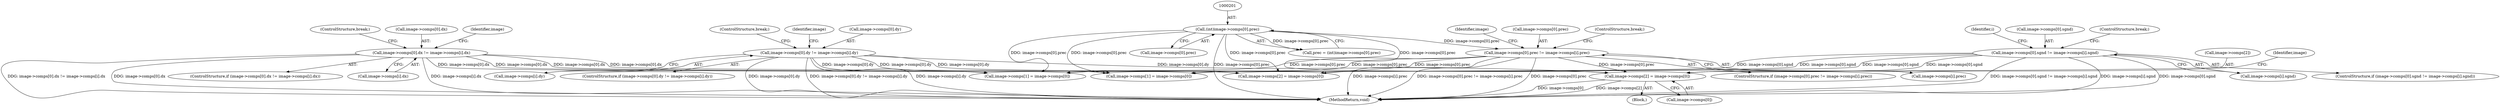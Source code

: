 digraph "0_openjpeg_2e5ab1d9987831c981ff05862e8ccf1381ed58ea@array" {
"1001394" [label="(Call,image->comps[2] = image->comps[0])"];
"1000294" [label="(Call,image->comps[0].sgnd != image->comps[i].sgnd)"];
"1000276" [label="(Call,image->comps[0].prec != image->comps[i].prec)"];
"1000200" [label="(Call,(int)image->comps[0].prec)"];
"1000240" [label="(Call,image->comps[0].dx != image->comps[i].dx)"];
"1000258" [label="(Call,image->comps[0].dy != image->comps[i].dy)"];
"1000274" [label="(ControlStructure,break;)"];
"1000280" [label="(Identifier,image)"];
"1000275" [label="(ControlStructure,if (image->comps[0].prec != image->comps[i].prec))"];
"1000256" [label="(ControlStructure,break;)"];
"1000294" [label="(Call,image->comps[0].sgnd != image->comps[i].sgnd)"];
"1000302" [label="(Call,image->comps[i].sgnd)"];
"1000293" [label="(ControlStructure,if (image->comps[0].sgnd != image->comps[i].sgnd))"];
"1001097" [label="(Call,image->comps[1] = image->comps[0])"];
"1000298" [label="(Identifier,image)"];
"1001383" [label="(Call,image->comps[1] = image->comps[0])"];
"1000237" [label="(Identifier,i)"];
"1000277" [label="(Call,image->comps[0].prec)"];
"1001395" [label="(Call,image->comps[2])"];
"1000202" [label="(Call,image->comps[0].prec)"];
"1000239" [label="(ControlStructure,if (image->comps[0].dx != image->comps[i].dx))"];
"1000241" [label="(Call,image->comps[0].dx)"];
"1000257" [label="(ControlStructure,if (image->comps[0].dy != image->comps[i].dy))"];
"1000200" [label="(Call,(int)image->comps[0].prec)"];
"1000259" [label="(Call,image->comps[0].dy)"];
"1000284" [label="(Call,image->comps[i].prec)"];
"1001261" [label="(Block,)"];
"1000240" [label="(Call,image->comps[0].dx != image->comps[i].dx)"];
"1000262" [label="(Identifier,image)"];
"1001400" [label="(Call,image->comps[0])"];
"1001394" [label="(Call,image->comps[2] = image->comps[0])"];
"1000276" [label="(Call,image->comps[0].prec != image->comps[i].prec)"];
"1000295" [label="(Call,image->comps[0].sgnd)"];
"1000248" [label="(Call,image->comps[i].dx)"];
"1001560" [label="(MethodReturn,void)"];
"1000258" [label="(Call,image->comps[0].dy != image->comps[i].dy)"];
"1000292" [label="(ControlStructure,break;)"];
"1000310" [label="(ControlStructure,break;)"];
"1001108" [label="(Call,image->comps[2] = image->comps[0])"];
"1000198" [label="(Call,prec = (int)image->comps[0].prec)"];
"1000266" [label="(Call,image->comps[i].dy)"];
"1001409" [label="(Identifier,image)"];
"1001394" -> "1001261"  [label="AST: "];
"1001394" -> "1001400"  [label="CFG: "];
"1001395" -> "1001394"  [label="AST: "];
"1001400" -> "1001394"  [label="AST: "];
"1001409" -> "1001394"  [label="CFG: "];
"1001394" -> "1001560"  [label="DDG: image->comps[0]"];
"1001394" -> "1001560"  [label="DDG: image->comps[2]"];
"1000294" -> "1001394"  [label="DDG: image->comps[0].sgnd"];
"1000276" -> "1001394"  [label="DDG: image->comps[0].prec"];
"1000240" -> "1001394"  [label="DDG: image->comps[0].dx"];
"1000200" -> "1001394"  [label="DDG: image->comps[0].prec"];
"1000258" -> "1001394"  [label="DDG: image->comps[0].dy"];
"1000294" -> "1000293"  [label="AST: "];
"1000294" -> "1000302"  [label="CFG: "];
"1000295" -> "1000294"  [label="AST: "];
"1000302" -> "1000294"  [label="AST: "];
"1000310" -> "1000294"  [label="CFG: "];
"1000237" -> "1000294"  [label="CFG: "];
"1000294" -> "1001560"  [label="DDG: image->comps[0].sgnd != image->comps[i].sgnd"];
"1000294" -> "1001560"  [label="DDG: image->comps[i].sgnd"];
"1000294" -> "1001560"  [label="DDG: image->comps[0].sgnd"];
"1000294" -> "1001097"  [label="DDG: image->comps[0].sgnd"];
"1000294" -> "1001108"  [label="DDG: image->comps[0].sgnd"];
"1000294" -> "1001383"  [label="DDG: image->comps[0].sgnd"];
"1000276" -> "1000275"  [label="AST: "];
"1000276" -> "1000284"  [label="CFG: "];
"1000277" -> "1000276"  [label="AST: "];
"1000284" -> "1000276"  [label="AST: "];
"1000292" -> "1000276"  [label="CFG: "];
"1000298" -> "1000276"  [label="CFG: "];
"1000276" -> "1001560"  [label="DDG: image->comps[i].prec"];
"1000276" -> "1001560"  [label="DDG: image->comps[0].prec != image->comps[i].prec"];
"1000276" -> "1001560"  [label="DDG: image->comps[0].prec"];
"1000200" -> "1000276"  [label="DDG: image->comps[0].prec"];
"1000276" -> "1001097"  [label="DDG: image->comps[0].prec"];
"1000276" -> "1001108"  [label="DDG: image->comps[0].prec"];
"1000276" -> "1001383"  [label="DDG: image->comps[0].prec"];
"1000200" -> "1000198"  [label="AST: "];
"1000200" -> "1000202"  [label="CFG: "];
"1000201" -> "1000200"  [label="AST: "];
"1000202" -> "1000200"  [label="AST: "];
"1000198" -> "1000200"  [label="CFG: "];
"1000200" -> "1001560"  [label="DDG: image->comps[0].prec"];
"1000200" -> "1000198"  [label="DDG: image->comps[0].prec"];
"1000200" -> "1001097"  [label="DDG: image->comps[0].prec"];
"1000200" -> "1001108"  [label="DDG: image->comps[0].prec"];
"1000200" -> "1001383"  [label="DDG: image->comps[0].prec"];
"1000240" -> "1000239"  [label="AST: "];
"1000240" -> "1000248"  [label="CFG: "];
"1000241" -> "1000240"  [label="AST: "];
"1000248" -> "1000240"  [label="AST: "];
"1000256" -> "1000240"  [label="CFG: "];
"1000262" -> "1000240"  [label="CFG: "];
"1000240" -> "1001560"  [label="DDG: image->comps[i].dx"];
"1000240" -> "1001560"  [label="DDG: image->comps[0].dx != image->comps[i].dx"];
"1000240" -> "1001560"  [label="DDG: image->comps[0].dx"];
"1000240" -> "1001097"  [label="DDG: image->comps[0].dx"];
"1000240" -> "1001108"  [label="DDG: image->comps[0].dx"];
"1000240" -> "1001383"  [label="DDG: image->comps[0].dx"];
"1000258" -> "1000257"  [label="AST: "];
"1000258" -> "1000266"  [label="CFG: "];
"1000259" -> "1000258"  [label="AST: "];
"1000266" -> "1000258"  [label="AST: "];
"1000274" -> "1000258"  [label="CFG: "];
"1000280" -> "1000258"  [label="CFG: "];
"1000258" -> "1001560"  [label="DDG: image->comps[0].dy"];
"1000258" -> "1001560"  [label="DDG: image->comps[0].dy != image->comps[i].dy"];
"1000258" -> "1001560"  [label="DDG: image->comps[i].dy"];
"1000258" -> "1001097"  [label="DDG: image->comps[0].dy"];
"1000258" -> "1001108"  [label="DDG: image->comps[0].dy"];
"1000258" -> "1001383"  [label="DDG: image->comps[0].dy"];
}
